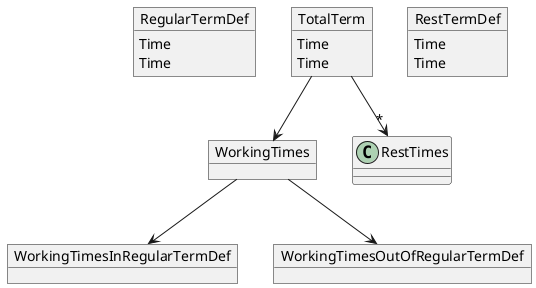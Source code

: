 @startuml

object RegularTermDef {
  Time
  Time
}

object TotalTerm {
  Time
  Time
}

object RestTermDef {
  Time
  Time
}

object WorkingTimes {
}

object WorkingTimesInRegularTermDef {
}

object WorkingTimesOutOfRegularTermDef {
}

WorkingTimes --> WorkingTimesInRegularTermDef
WorkingTimes --> WorkingTimesOutOfRegularTermDef

TotalTerm --> WorkingTimes
TotalTerm --> "*" RestTimes

@enduml